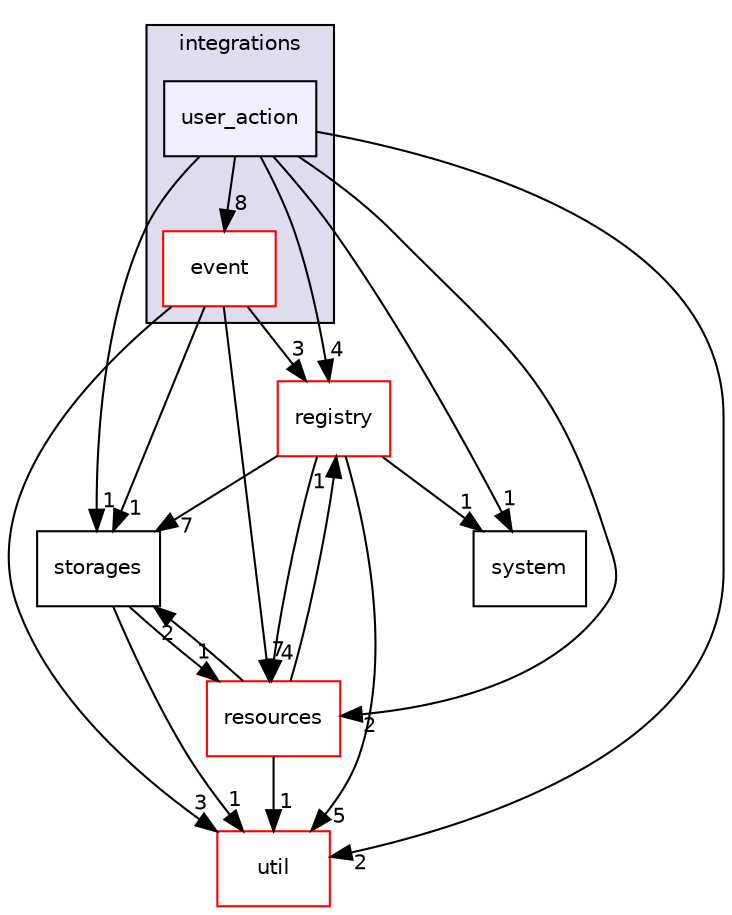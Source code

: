 digraph "src/ecstasy/integrations/user_action" {
  compound=true
  node [ fontsize="10", fontname="Helvetica"];
  edge [ labelfontsize="10", labelfontname="Helvetica"];
  subgraph clusterdir_f15917d6366dfa96c32563b53409824a {
    graph [ bgcolor="#ddddee", pencolor="black", label="integrations" fontname="Helvetica", fontsize="10", URL="dir_f15917d6366dfa96c32563b53409824a.html"]
  dir_183c73d974247df0fabaedf6b9eb94ef [shape=box label="event" fillcolor="white" style="filled" color="red" URL="dir_183c73d974247df0fabaedf6b9eb94ef.html"];
  dir_da07c146226cec2bcba924cc27644298 [shape=box, label="user_action", style="filled", fillcolor="#eeeeff", pencolor="black", URL="dir_da07c146226cec2bcba924cc27644298.html"];
  }
  dir_27d9dd95bf0309eb27f3bb61fbabadeb [shape=box label="registry" fillcolor="white" style="filled" color="red" URL="dir_27d9dd95bf0309eb27f3bb61fbabadeb.html"];
  dir_4a1419ba0e8125a1fc6aeccf1492e850 [shape=box label="storages" URL="dir_4a1419ba0e8125a1fc6aeccf1492e850.html"];
  dir_8c1a170fbd0a5283d7ed264cf6df56b3 [shape=box label="resources" fillcolor="white" style="filled" color="red" URL="dir_8c1a170fbd0a5283d7ed264cf6df56b3.html"];
  dir_b7878ad5ecbf2506f4125b9d34c97e45 [shape=box label="util" fillcolor="white" style="filled" color="red" URL="dir_b7878ad5ecbf2506f4125b9d34c97e45.html"];
  dir_bb1f71bfffde0d1688dd5f7686f27ec6 [shape=box label="system" URL="dir_bb1f71bfffde0d1688dd5f7686f27ec6.html"];
  dir_4a1419ba0e8125a1fc6aeccf1492e850->dir_8c1a170fbd0a5283d7ed264cf6df56b3 [headlabel="1", labeldistance=1.5 headhref="dir_000020_000018.html"];
  dir_4a1419ba0e8125a1fc6aeccf1492e850->dir_b7878ad5ecbf2506f4125b9d34c97e45 [headlabel="1", labeldistance=1.5 headhref="dir_000020_000026.html"];
  dir_8c1a170fbd0a5283d7ed264cf6df56b3->dir_27d9dd95bf0309eb27f3bb61fbabadeb [headlabel="1", labeldistance=1.5 headhref="dir_000018_000015.html"];
  dir_8c1a170fbd0a5283d7ed264cf6df56b3->dir_4a1419ba0e8125a1fc6aeccf1492e850 [headlabel="2", labeldistance=1.5 headhref="dir_000018_000020.html"];
  dir_8c1a170fbd0a5283d7ed264cf6df56b3->dir_b7878ad5ecbf2506f4125b9d34c97e45 [headlabel="1", labeldistance=1.5 headhref="dir_000018_000026.html"];
  dir_27d9dd95bf0309eb27f3bb61fbabadeb->dir_4a1419ba0e8125a1fc6aeccf1492e850 [headlabel="7", labeldistance=1.5 headhref="dir_000015_000020.html"];
  dir_27d9dd95bf0309eb27f3bb61fbabadeb->dir_8c1a170fbd0a5283d7ed264cf6df56b3 [headlabel="4", labeldistance=1.5 headhref="dir_000015_000018.html"];
  dir_27d9dd95bf0309eb27f3bb61fbabadeb->dir_b7878ad5ecbf2506f4125b9d34c97e45 [headlabel="5", labeldistance=1.5 headhref="dir_000015_000026.html"];
  dir_27d9dd95bf0309eb27f3bb61fbabadeb->dir_bb1f71bfffde0d1688dd5f7686f27ec6 [headlabel="1", labeldistance=1.5 headhref="dir_000015_000025.html"];
  dir_183c73d974247df0fabaedf6b9eb94ef->dir_27d9dd95bf0309eb27f3bb61fbabadeb [headlabel="3", labeldistance=1.5 headhref="dir_000003_000015.html"];
  dir_183c73d974247df0fabaedf6b9eb94ef->dir_4a1419ba0e8125a1fc6aeccf1492e850 [headlabel="1", labeldistance=1.5 headhref="dir_000003_000020.html"];
  dir_183c73d974247df0fabaedf6b9eb94ef->dir_8c1a170fbd0a5283d7ed264cf6df56b3 [headlabel="7", labeldistance=1.5 headhref="dir_000003_000018.html"];
  dir_183c73d974247df0fabaedf6b9eb94ef->dir_b7878ad5ecbf2506f4125b9d34c97e45 [headlabel="3", labeldistance=1.5 headhref="dir_000003_000026.html"];
  dir_da07c146226cec2bcba924cc27644298->dir_183c73d974247df0fabaedf6b9eb94ef [headlabel="8", labeldistance=1.5 headhref="dir_000024_000003.html"];
  dir_da07c146226cec2bcba924cc27644298->dir_27d9dd95bf0309eb27f3bb61fbabadeb [headlabel="4", labeldistance=1.5 headhref="dir_000024_000015.html"];
  dir_da07c146226cec2bcba924cc27644298->dir_4a1419ba0e8125a1fc6aeccf1492e850 [headlabel="1", labeldistance=1.5 headhref="dir_000024_000020.html"];
  dir_da07c146226cec2bcba924cc27644298->dir_8c1a170fbd0a5283d7ed264cf6df56b3 [headlabel="2", labeldistance=1.5 headhref="dir_000024_000018.html"];
  dir_da07c146226cec2bcba924cc27644298->dir_b7878ad5ecbf2506f4125b9d34c97e45 [headlabel="2", labeldistance=1.5 headhref="dir_000024_000026.html"];
  dir_da07c146226cec2bcba924cc27644298->dir_bb1f71bfffde0d1688dd5f7686f27ec6 [headlabel="1", labeldistance=1.5 headhref="dir_000024_000025.html"];
}
